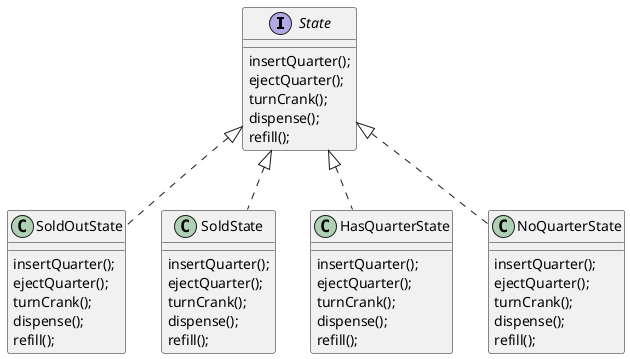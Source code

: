 @startuml

interface State{
	  insertQuarter();
	  ejectQuarter();
	  turnCrank();
	  dispense();
	  refill();
}

class SoldOutState{
	  insertQuarter();
	  ejectQuarter();
	  turnCrank();
	  dispense();
	  refill();
}

 class SoldState{
    	  insertQuarter();
    	  ejectQuarter();
    	  turnCrank();
    	  dispense();
    	  refill();
 }

class HasQuarterState{
	  insertQuarter();
	  ejectQuarter();
	  turnCrank();
	  dispense();
	  refill();
}

class NoQuarterState{
	  insertQuarter();
	  ejectQuarter();
	  turnCrank();
	  dispense();
	  refill();
}

State <|.. SoldOutState
State <|.. SoldState
State <|.. HasQuarterState
State <|.. NoQuarterState


@enduml